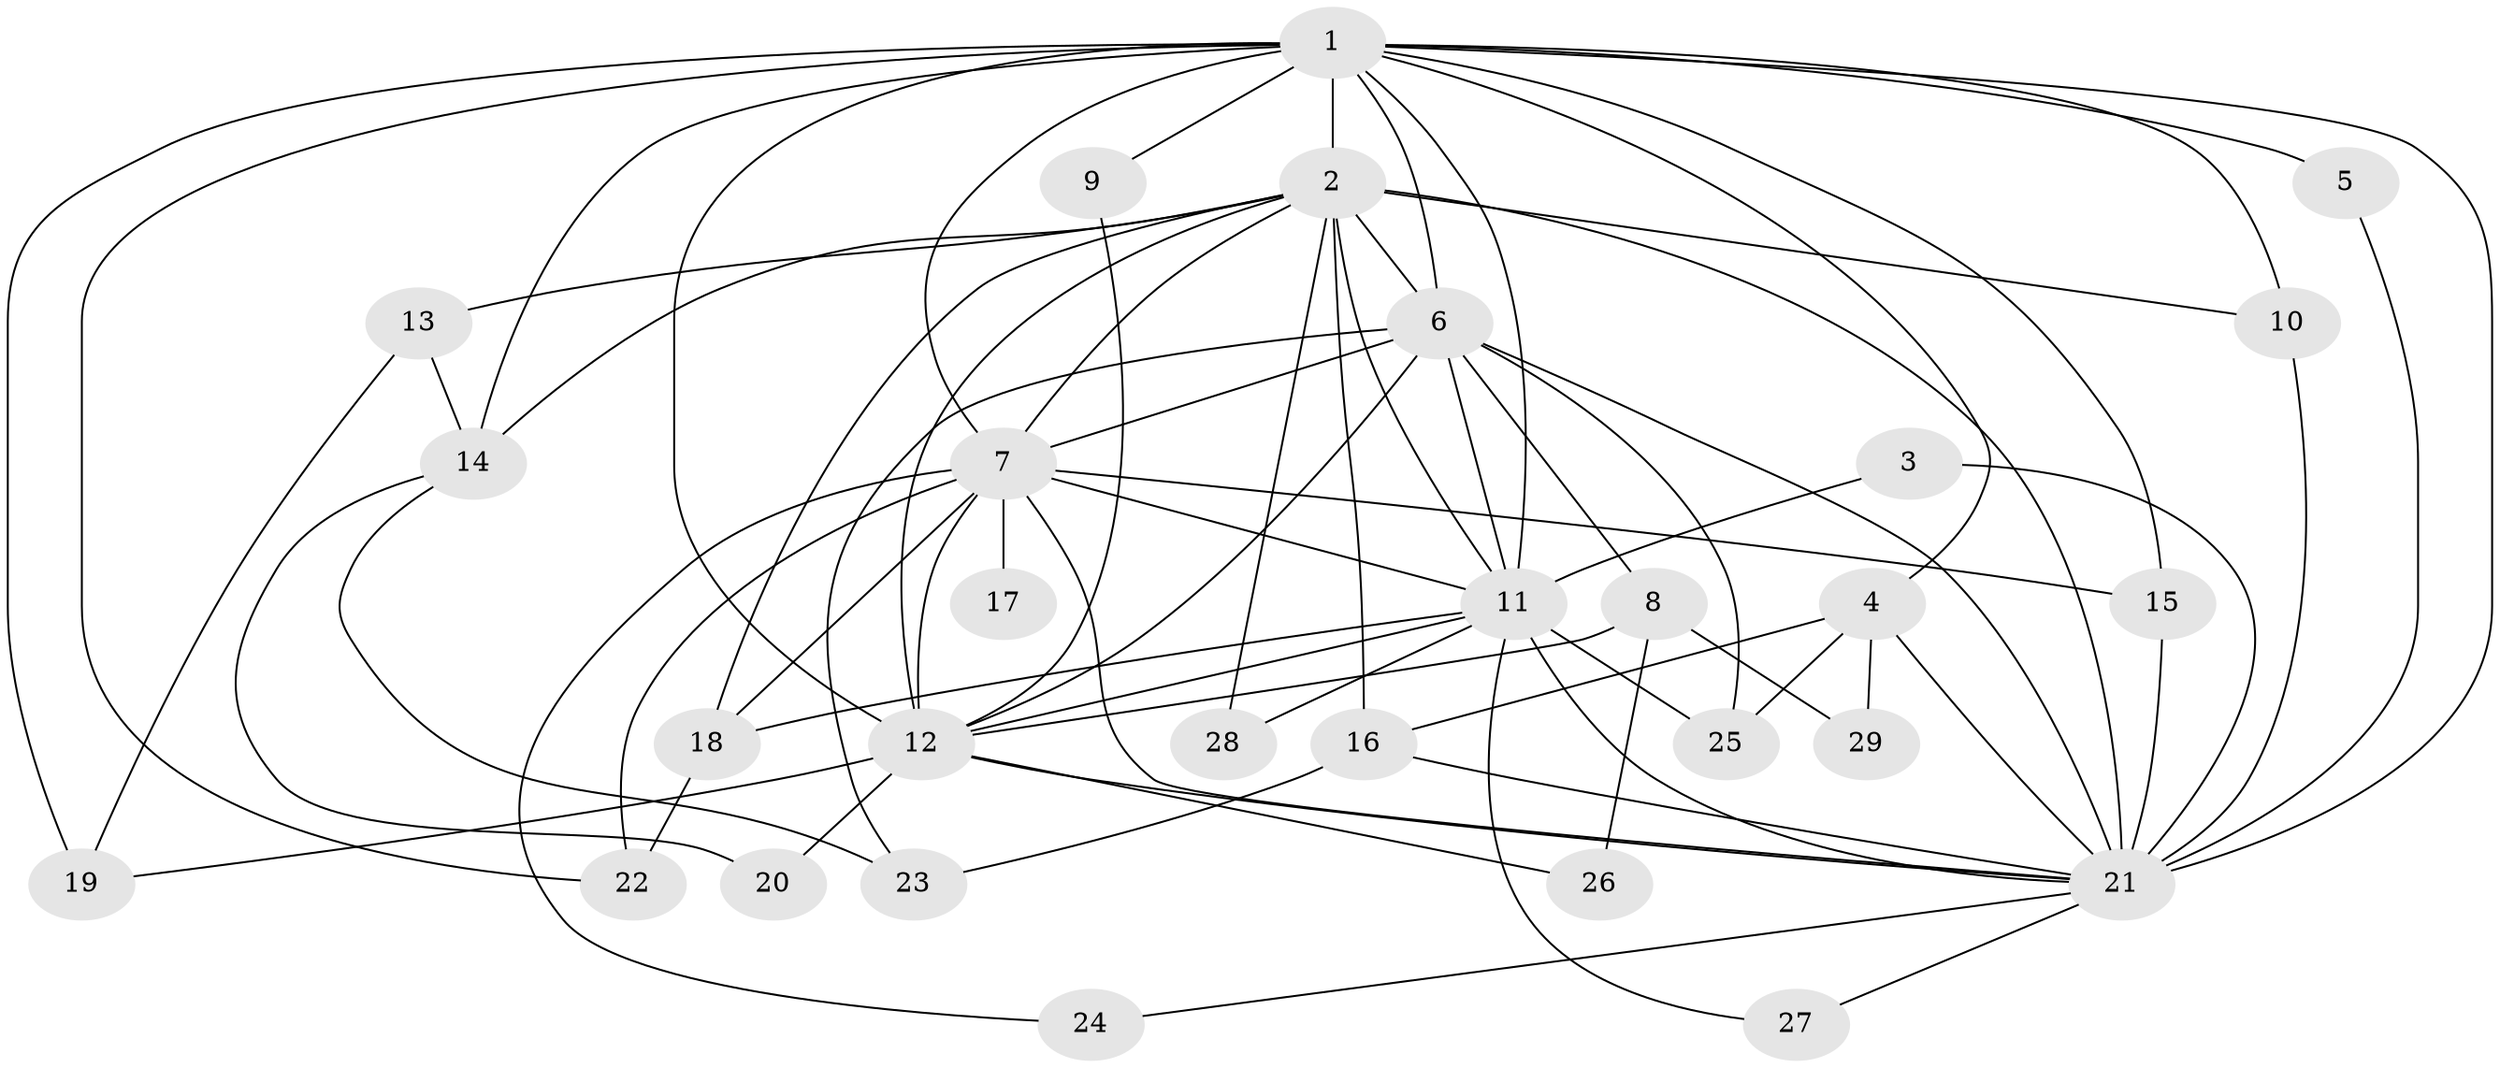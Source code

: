 // original degree distribution, {20: 0.017543859649122806, 12: 0.03508771929824561, 16: 0.03508771929824561, 17: 0.03508771929824561, 14: 0.017543859649122806, 11: 0.017543859649122806, 21: 0.017543859649122806, 2: 0.5263157894736842, 5: 0.03508771929824561, 3: 0.17543859649122806, 4: 0.07017543859649122, 6: 0.017543859649122806}
// Generated by graph-tools (version 1.1) at 2025/01/03/09/25 03:01:19]
// undirected, 29 vertices, 72 edges
graph export_dot {
graph [start="1"]
  node [color=gray90,style=filled];
  1;
  2;
  3;
  4;
  5;
  6;
  7;
  8;
  9;
  10;
  11;
  12;
  13;
  14;
  15;
  16;
  17;
  18;
  19;
  20;
  21;
  22;
  23;
  24;
  25;
  26;
  27;
  28;
  29;
  1 -- 2 [weight=6.0];
  1 -- 4 [weight=1.0];
  1 -- 5 [weight=2.0];
  1 -- 6 [weight=3.0];
  1 -- 7 [weight=4.0];
  1 -- 9 [weight=1.0];
  1 -- 10 [weight=1.0];
  1 -- 11 [weight=5.0];
  1 -- 12 [weight=4.0];
  1 -- 14 [weight=2.0];
  1 -- 15 [weight=1.0];
  1 -- 19 [weight=2.0];
  1 -- 21 [weight=5.0];
  1 -- 22 [weight=1.0];
  2 -- 6 [weight=3.0];
  2 -- 7 [weight=2.0];
  2 -- 10 [weight=1.0];
  2 -- 11 [weight=2.0];
  2 -- 12 [weight=3.0];
  2 -- 13 [weight=1.0];
  2 -- 14 [weight=1.0];
  2 -- 16 [weight=1.0];
  2 -- 18 [weight=1.0];
  2 -- 21 [weight=2.0];
  2 -- 28 [weight=2.0];
  3 -- 11 [weight=1.0];
  3 -- 21 [weight=1.0];
  4 -- 16 [weight=1.0];
  4 -- 21 [weight=2.0];
  4 -- 25 [weight=1.0];
  4 -- 29 [weight=1.0];
  5 -- 21 [weight=1.0];
  6 -- 7 [weight=2.0];
  6 -- 8 [weight=1.0];
  6 -- 11 [weight=1.0];
  6 -- 12 [weight=1.0];
  6 -- 21 [weight=1.0];
  6 -- 23 [weight=1.0];
  6 -- 25 [weight=1.0];
  7 -- 11 [weight=1.0];
  7 -- 12 [weight=1.0];
  7 -- 15 [weight=1.0];
  7 -- 17 [weight=1.0];
  7 -- 18 [weight=1.0];
  7 -- 21 [weight=1.0];
  7 -- 22 [weight=1.0];
  7 -- 24 [weight=1.0];
  8 -- 12 [weight=1.0];
  8 -- 26 [weight=1.0];
  8 -- 29 [weight=1.0];
  9 -- 12 [weight=1.0];
  10 -- 21 [weight=2.0];
  11 -- 12 [weight=1.0];
  11 -- 18 [weight=1.0];
  11 -- 21 [weight=1.0];
  11 -- 25 [weight=1.0];
  11 -- 27 [weight=1.0];
  11 -- 28 [weight=1.0];
  12 -- 19 [weight=1.0];
  12 -- 20 [weight=1.0];
  12 -- 21 [weight=1.0];
  12 -- 26 [weight=1.0];
  13 -- 14 [weight=1.0];
  13 -- 19 [weight=1.0];
  14 -- 20 [weight=1.0];
  14 -- 23 [weight=1.0];
  15 -- 21 [weight=1.0];
  16 -- 21 [weight=1.0];
  16 -- 23 [weight=1.0];
  18 -- 22 [weight=1.0];
  21 -- 24 [weight=1.0];
  21 -- 27 [weight=1.0];
}
